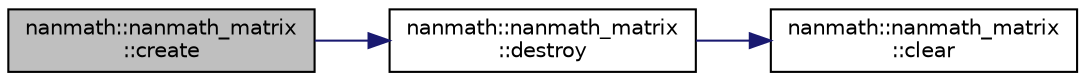 digraph "nanmath::nanmath_matrix::create"
{
  edge [fontname="Helvetica",fontsize="10",labelfontname="Helvetica",labelfontsize="10"];
  node [fontname="Helvetica",fontsize="10",shape=record];
  rankdir="LR";
  Node1 [label="nanmath::nanmath_matrix\l::create",height=0.2,width=0.4,color="black", fillcolor="grey75", style="filled", fontcolor="black"];
  Node1 -> Node2 [color="midnightblue",fontsize="10",style="solid",fontname="Helvetica"];
  Node2 [label="nanmath::nanmath_matrix\l::destroy",height=0.2,width=0.4,color="black", fillcolor="white", style="filled",URL="$classnanmath_1_1nanmath__matrix.html#a8a1432e6ebd91c5035285ee47c747798"];
  Node2 -> Node3 [color="midnightblue",fontsize="10",style="solid",fontname="Helvetica"];
  Node3 [label="nanmath::nanmath_matrix\l::clear",height=0.2,width=0.4,color="black", fillcolor="white", style="filled",URL="$classnanmath_1_1nanmath__matrix.html#a65c42ef1d4dca4553ffd13fcc0258a74"];
}

